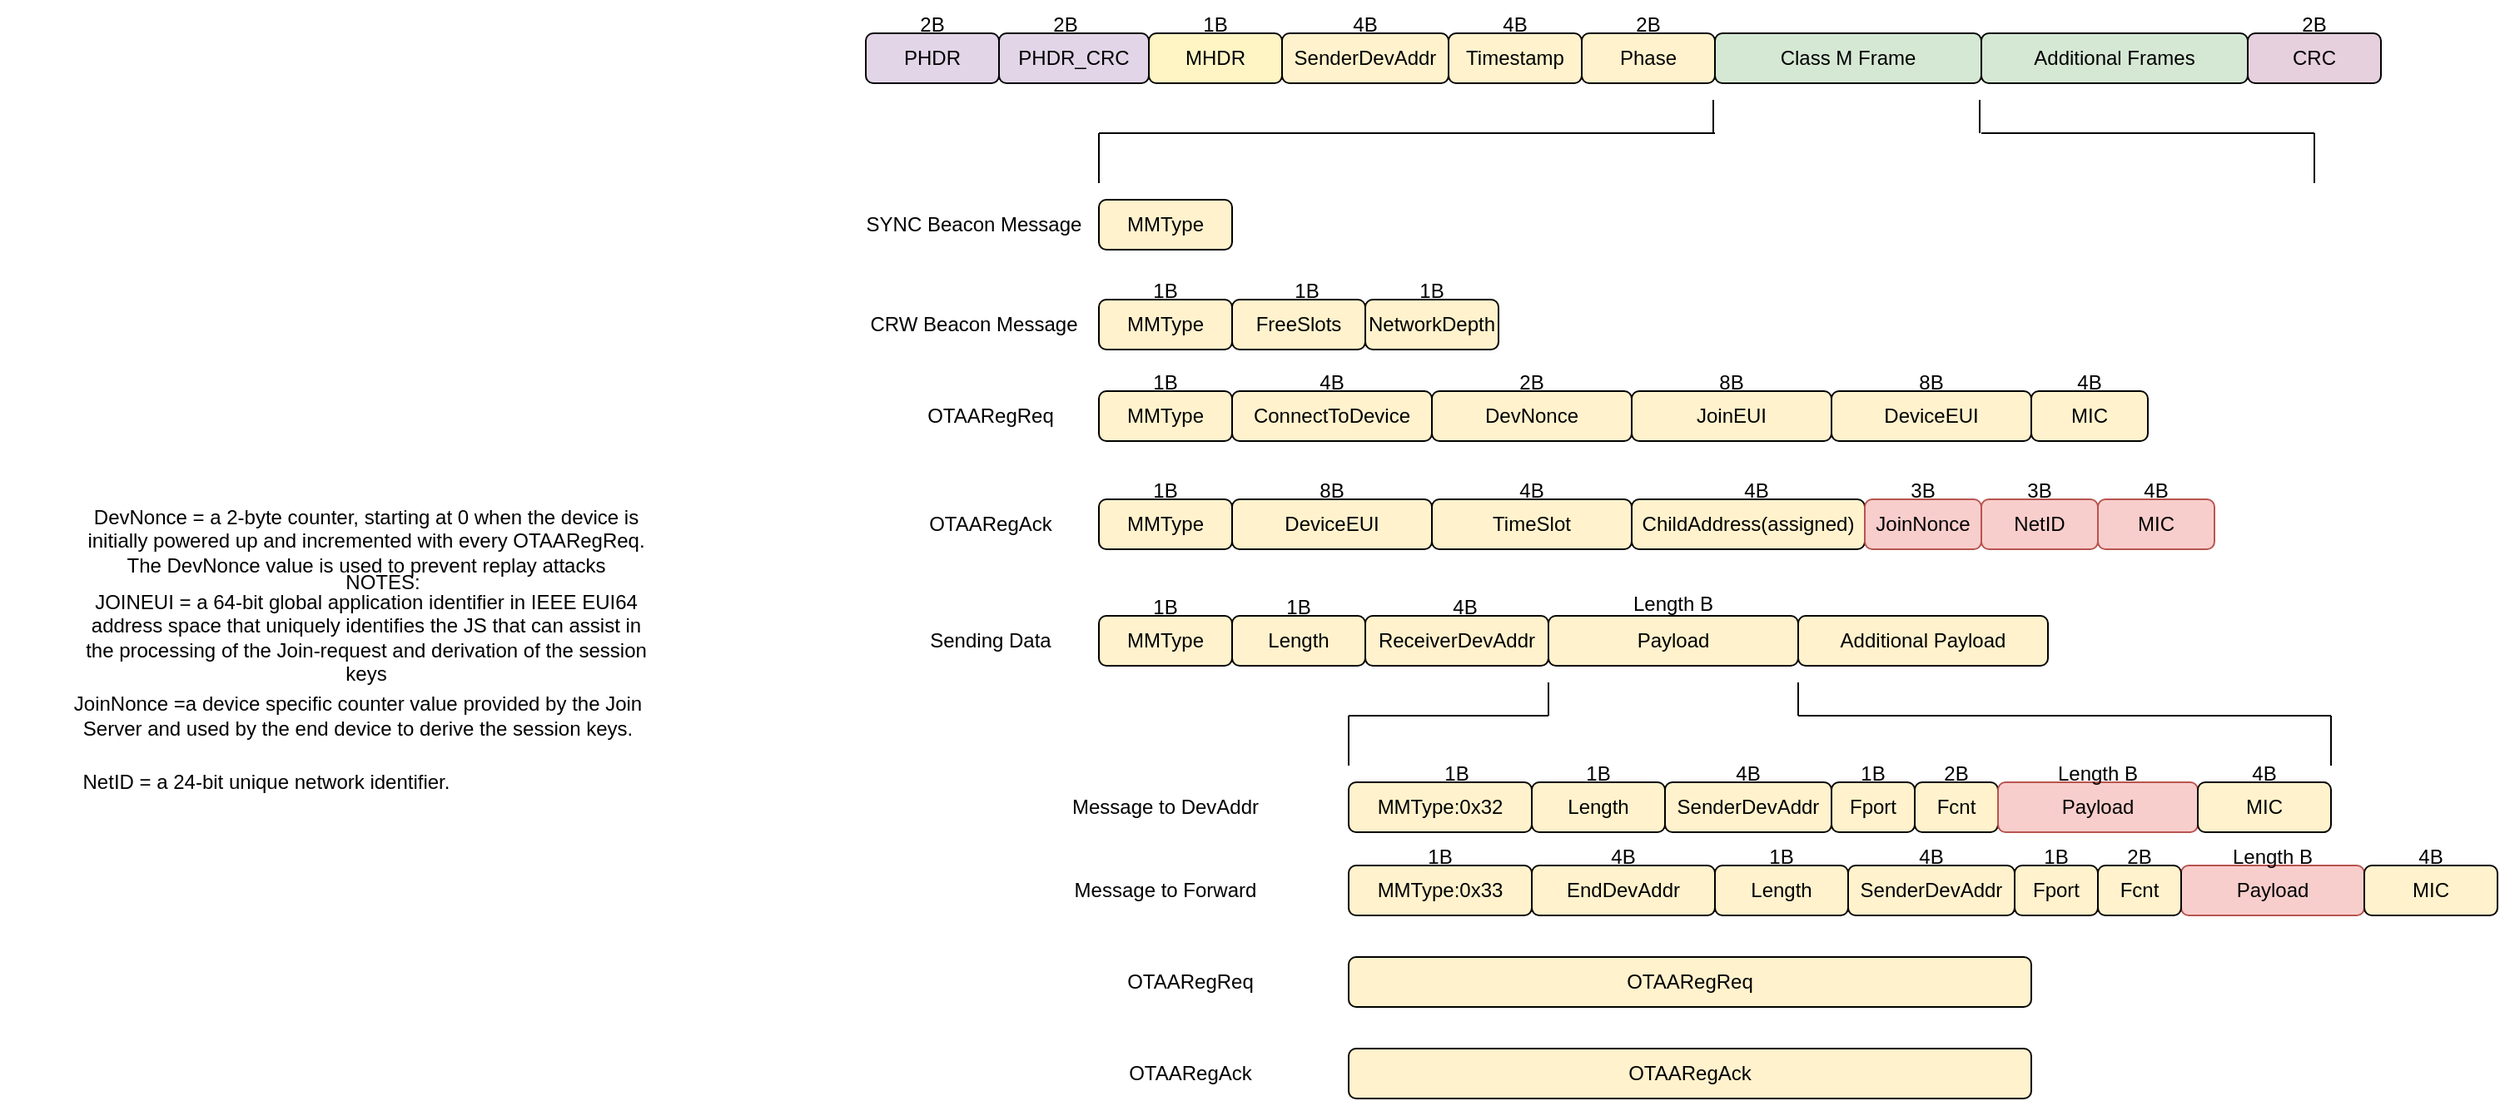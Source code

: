 <mxfile version="22.1.5" type="device">
  <diagram name="Page-1" id="8HLdOCyaWLrYiSinGWwf">
    <mxGraphModel dx="2924" dy="1115" grid="1" gridSize="10" guides="1" tooltips="1" connect="1" arrows="1" fold="1" page="1" pageScale="1" pageWidth="850" pageHeight="1100" math="0" shadow="0">
      <root>
        <mxCell id="0" />
        <mxCell id="1" parent="0" />
        <mxCell id="Ay4HqfyImZraXbyHx8aG-1" value="PHDR" style="rounded=1;whiteSpace=wrap;html=1;fillColor=#e1d5e7;strokeColor=#000000;" parent="1" vertex="1">
          <mxGeometry x="10" y="380" width="80" height="30" as="geometry" />
        </mxCell>
        <mxCell id="Ay4HqfyImZraXbyHx8aG-2" value="PHDR_CRC" style="rounded=1;whiteSpace=wrap;html=1;fillColor=#e1d5e7;strokeColor=#000000;" parent="1" vertex="1">
          <mxGeometry x="90" y="380" width="90" height="30" as="geometry" />
        </mxCell>
        <mxCell id="Ay4HqfyImZraXbyHx8aG-3" value="MHDR" style="rounded=1;whiteSpace=wrap;html=1;fillColor=#FFF4C3;strokeColor=#000000;" parent="1" vertex="1">
          <mxGeometry x="180" y="380" width="80" height="30" as="geometry" />
        </mxCell>
        <mxCell id="Ay4HqfyImZraXbyHx8aG-4" value="SenderDevAddr" style="rounded=1;whiteSpace=wrap;html=1;fillColor=#fff2cc;strokeColor=#000000;" parent="1" vertex="1">
          <mxGeometry x="260" y="380" width="100" height="30" as="geometry" />
        </mxCell>
        <mxCell id="Ay4HqfyImZraXbyHx8aG-5" value="Timestamp" style="rounded=1;whiteSpace=wrap;html=1;fillColor=#fff2cc;strokeColor=#000000;" parent="1" vertex="1">
          <mxGeometry x="360" y="380" width="80" height="30" as="geometry" />
        </mxCell>
        <mxCell id="Ay4HqfyImZraXbyHx8aG-6" value="Phase" style="rounded=1;whiteSpace=wrap;html=1;fillColor=#fff2cc;strokeColor=#000000;" parent="1" vertex="1">
          <mxGeometry x="440" y="380" width="80" height="30" as="geometry" />
        </mxCell>
        <mxCell id="Ay4HqfyImZraXbyHx8aG-7" value="Class M Frame" style="rounded=1;whiteSpace=wrap;html=1;fillColor=#d5e8d4;strokeColor=#000000;" parent="1" vertex="1">
          <mxGeometry x="520" y="380" width="160" height="30" as="geometry" />
        </mxCell>
        <mxCell id="Ay4HqfyImZraXbyHx8aG-8" value="Additional Frames" style="rounded=1;whiteSpace=wrap;html=1;fillColor=#d5e8d4;strokeColor=#000000;" parent="1" vertex="1">
          <mxGeometry x="680" y="380" width="160" height="30" as="geometry" />
        </mxCell>
        <mxCell id="Ay4HqfyImZraXbyHx8aG-9" value="CRC" style="rounded=1;whiteSpace=wrap;html=1;fillColor=#E6D0DE;strokeColor=#000000;" parent="1" vertex="1">
          <mxGeometry x="840" y="380" width="80" height="30" as="geometry" />
        </mxCell>
        <mxCell id="Ay4HqfyImZraXbyHx8aG-10" value="" style="endArrow=none;html=1;rounded=0;" parent="1" edge="1">
          <mxGeometry width="50" height="50" relative="1" as="geometry">
            <mxPoint x="519" y="440" as="sourcePoint" />
            <mxPoint x="519" y="420" as="targetPoint" />
          </mxGeometry>
        </mxCell>
        <mxCell id="Ay4HqfyImZraXbyHx8aG-11" value="" style="endArrow=none;html=1;rounded=0;" parent="1" edge="1">
          <mxGeometry width="50" height="50" relative="1" as="geometry">
            <mxPoint x="679" y="440" as="sourcePoint" />
            <mxPoint x="679" y="420" as="targetPoint" />
          </mxGeometry>
        </mxCell>
        <mxCell id="Ay4HqfyImZraXbyHx8aG-12" value="" style="endArrow=none;html=1;rounded=0;" parent="1" edge="1">
          <mxGeometry width="50" height="50" relative="1" as="geometry">
            <mxPoint x="150" y="440" as="sourcePoint" />
            <mxPoint x="520" y="440" as="targetPoint" />
          </mxGeometry>
        </mxCell>
        <mxCell id="Ay4HqfyImZraXbyHx8aG-13" value="" style="endArrow=none;html=1;rounded=0;" parent="1" edge="1">
          <mxGeometry width="50" height="50" relative="1" as="geometry">
            <mxPoint x="680" y="440" as="sourcePoint" />
            <mxPoint x="880" y="440" as="targetPoint" />
          </mxGeometry>
        </mxCell>
        <mxCell id="Ay4HqfyImZraXbyHx8aG-14" value="" style="endArrow=none;html=1;rounded=0;" parent="1" edge="1">
          <mxGeometry width="50" height="50" relative="1" as="geometry">
            <mxPoint x="150" y="440" as="sourcePoint" />
            <mxPoint x="150" y="470" as="targetPoint" />
          </mxGeometry>
        </mxCell>
        <mxCell id="Ay4HqfyImZraXbyHx8aG-15" value="" style="endArrow=none;html=1;rounded=0;" parent="1" edge="1">
          <mxGeometry width="50" height="50" relative="1" as="geometry">
            <mxPoint x="880" y="470" as="sourcePoint" />
            <mxPoint x="880" y="440" as="targetPoint" />
          </mxGeometry>
        </mxCell>
        <mxCell id="Ay4HqfyImZraXbyHx8aG-16" value="MMType" style="rounded=1;whiteSpace=wrap;html=1;fillColor=#fff2cc;strokeColor=#000000;" parent="1" vertex="1">
          <mxGeometry x="150" y="540" width="80" height="30" as="geometry" />
        </mxCell>
        <mxCell id="Ay4HqfyImZraXbyHx8aG-18" value="2B" style="text;html=1;strokeColor=none;fillColor=none;align=center;verticalAlign=middle;whiteSpace=wrap;rounded=0;" parent="1" vertex="1">
          <mxGeometry x="20" y="360" width="60" height="30" as="geometry" />
        </mxCell>
        <mxCell id="Ay4HqfyImZraXbyHx8aG-19" value="2B" style="text;html=1;strokeColor=none;fillColor=none;align=center;verticalAlign=middle;whiteSpace=wrap;rounded=0;" parent="1" vertex="1">
          <mxGeometry x="100" y="360" width="60" height="30" as="geometry" />
        </mxCell>
        <mxCell id="Ay4HqfyImZraXbyHx8aG-20" value="2B" style="text;html=1;strokeColor=none;fillColor=none;align=center;verticalAlign=middle;whiteSpace=wrap;rounded=0;" parent="1" vertex="1">
          <mxGeometry x="450" y="360" width="60" height="30" as="geometry" />
        </mxCell>
        <mxCell id="Ay4HqfyImZraXbyHx8aG-21" value="2B" style="text;html=1;strokeColor=none;fillColor=none;align=center;verticalAlign=middle;whiteSpace=wrap;rounded=0;" parent="1" vertex="1">
          <mxGeometry x="850" y="360" width="60" height="30" as="geometry" />
        </mxCell>
        <mxCell id="Ay4HqfyImZraXbyHx8aG-22" value="1B" style="text;html=1;strokeColor=none;fillColor=none;align=center;verticalAlign=middle;whiteSpace=wrap;rounded=0;" parent="1" vertex="1">
          <mxGeometry x="190" y="360" width="60" height="30" as="geometry" />
        </mxCell>
        <mxCell id="Ay4HqfyImZraXbyHx8aG-25" value="4B" style="text;html=1;strokeColor=none;fillColor=none;align=center;verticalAlign=middle;whiteSpace=wrap;rounded=0;" parent="1" vertex="1">
          <mxGeometry x="280" y="360" width="60" height="30" as="geometry" />
        </mxCell>
        <mxCell id="Ay4HqfyImZraXbyHx8aG-26" value="4B" style="text;html=1;strokeColor=none;fillColor=none;align=center;verticalAlign=middle;whiteSpace=wrap;rounded=0;" parent="1" vertex="1">
          <mxGeometry x="370" y="360" width="60" height="30" as="geometry" />
        </mxCell>
        <mxCell id="Ay4HqfyImZraXbyHx8aG-27" value="1B" style="text;html=1;strokeColor=none;fillColor=none;align=center;verticalAlign=middle;whiteSpace=wrap;rounded=0;" parent="1" vertex="1">
          <mxGeometry x="160" y="520" width="60" height="30" as="geometry" />
        </mxCell>
        <mxCell id="Ay4HqfyImZraXbyHx8aG-28" value="1B" style="text;html=1;strokeColor=none;fillColor=none;align=center;verticalAlign=middle;whiteSpace=wrap;rounded=0;" parent="1" vertex="1">
          <mxGeometry x="245" y="520" width="60" height="30" as="geometry" />
        </mxCell>
        <mxCell id="Ay4HqfyImZraXbyHx8aG-29" value="&lt;p style=&quot;line-height: 120%;&quot;&gt;&lt;/p&gt;&lt;div style=&quot;line-height: 110%;&quot; align=&quot;center&quot;&gt;CRW Beacon Message&lt;br&gt;&lt;/div&gt;&lt;p&gt;&lt;/p&gt;" style="text;html=1;strokeColor=none;fillColor=none;align=center;verticalAlign=middle;whiteSpace=wrap;rounded=0;" parent="1" vertex="1">
          <mxGeometry x="-40" y="555" width="230" as="geometry" />
        </mxCell>
        <mxCell id="Ay4HqfyImZraXbyHx8aG-30" value="MMType" style="rounded=1;whiteSpace=wrap;html=1;fillColor=#fff2cc;strokeColor=#000000;" parent="1" vertex="1">
          <mxGeometry x="150" y="595" width="80" height="30" as="geometry" />
        </mxCell>
        <mxCell id="Ay4HqfyImZraXbyHx8aG-31" value="ConnectToDevice" style="rounded=1;whiteSpace=wrap;html=1;fillColor=#fff2cc;strokeColor=#000000;" parent="1" vertex="1">
          <mxGeometry x="230" y="595" width="120" height="30" as="geometry" />
        </mxCell>
        <mxCell id="Ay4HqfyImZraXbyHx8aG-32" value="OTAARegReq" style="text;html=1;strokeColor=none;fillColor=none;align=center;verticalAlign=middle;whiteSpace=wrap;rounded=0;" parent="1" vertex="1">
          <mxGeometry x="-110" y="610" width="390" as="geometry" />
        </mxCell>
        <mxCell id="Ay4HqfyImZraXbyHx8aG-33" value="DevNonce" style="rounded=1;whiteSpace=wrap;html=1;fillColor=#fff2cc;strokeColor=#000000;" parent="1" vertex="1">
          <mxGeometry x="350" y="595" width="120" height="30" as="geometry" />
        </mxCell>
        <mxCell id="Ay4HqfyImZraXbyHx8aG-34" value="JoinEUI" style="rounded=1;whiteSpace=wrap;html=1;fillColor=#fff2cc;strokeColor=#000000;" parent="1" vertex="1">
          <mxGeometry x="470" y="595" width="120" height="30" as="geometry" />
        </mxCell>
        <mxCell id="Ay4HqfyImZraXbyHx8aG-35" value="DeviceEUI" style="rounded=1;whiteSpace=wrap;html=1;fillColor=#fff2cc;strokeColor=#000000;" parent="1" vertex="1">
          <mxGeometry x="590" y="595" width="120" height="30" as="geometry" />
        </mxCell>
        <mxCell id="Ay4HqfyImZraXbyHx8aG-36" value="MMType" style="rounded=1;whiteSpace=wrap;html=1;fillColor=#fff2cc;strokeColor=#000000;" parent="1" vertex="1">
          <mxGeometry x="150" y="660" width="80" height="30" as="geometry" />
        </mxCell>
        <mxCell id="Ay4HqfyImZraXbyHx8aG-37" value="DeviceEUI" style="rounded=1;whiteSpace=wrap;html=1;fillColor=#fff2cc;strokeColor=#000000;" parent="1" vertex="1">
          <mxGeometry x="230" y="660" width="120" height="30" as="geometry" />
        </mxCell>
        <mxCell id="Ay4HqfyImZraXbyHx8aG-38" value="TimeSlot" style="rounded=1;whiteSpace=wrap;html=1;fillColor=#fff2cc;strokeColor=#000000;" parent="1" vertex="1">
          <mxGeometry x="350" y="660" width="120" height="30" as="geometry" />
        </mxCell>
        <mxCell id="Ay4HqfyImZraXbyHx8aG-39" value="ChildAddress(assigned)" style="rounded=1;whiteSpace=wrap;html=1;fillColor=#fff2cc;strokeColor=#000000;" parent="1" vertex="1">
          <mxGeometry x="470" y="660" width="140" height="30" as="geometry" />
        </mxCell>
        <mxCell id="Ay4HqfyImZraXbyHx8aG-40" value="JoinNonce" style="rounded=1;whiteSpace=wrap;html=1;fillColor=#f8cecc;strokeColor=#b85450;" parent="1" vertex="1">
          <mxGeometry x="610" y="660" width="70" height="30" as="geometry" />
        </mxCell>
        <mxCell id="Ay4HqfyImZraXbyHx8aG-41" value="OTAARegAck" style="text;html=1;strokeColor=none;fillColor=none;align=center;verticalAlign=middle;whiteSpace=wrap;rounded=0;" parent="1" vertex="1">
          <mxGeometry x="-110" y="675" width="390" as="geometry" />
        </mxCell>
        <mxCell id="Ay4HqfyImZraXbyHx8aG-43" value="NetID" style="rounded=1;whiteSpace=wrap;html=1;fillColor=#f8cecc;strokeColor=#b85450;" parent="1" vertex="1">
          <mxGeometry x="680" y="660" width="70" height="30" as="geometry" />
        </mxCell>
        <mxCell id="Ay4HqfyImZraXbyHx8aG-44" value="MIC" style="rounded=1;whiteSpace=wrap;html=1;fillColor=#f8cecc;strokeColor=#b85450;" parent="1" vertex="1">
          <mxGeometry x="750" y="660" width="70" height="30" as="geometry" />
        </mxCell>
        <mxCell id="Ay4HqfyImZraXbyHx8aG-45" value="MMType" style="rounded=1;whiteSpace=wrap;html=1;fillColor=#fff2cc;strokeColor=#000000;" parent="1" vertex="1">
          <mxGeometry x="150" y="730" width="80" height="30" as="geometry" />
        </mxCell>
        <mxCell id="Ay4HqfyImZraXbyHx8aG-46" value="Length" style="rounded=1;whiteSpace=wrap;html=1;fillColor=#fff2cc;strokeColor=#000000;" parent="1" vertex="1">
          <mxGeometry x="230" y="730" width="80" height="30" as="geometry" />
        </mxCell>
        <mxCell id="Ay4HqfyImZraXbyHx8aG-47" value="ReceiverDevAddr" style="rounded=1;whiteSpace=wrap;html=1;fillColor=#fff2cc;strokeColor=#000000;" parent="1" vertex="1">
          <mxGeometry x="310" y="730" width="110" height="30" as="geometry" />
        </mxCell>
        <mxCell id="Ay4HqfyImZraXbyHx8aG-52" value="Sending Data" style="text;html=1;strokeColor=none;fillColor=none;align=center;verticalAlign=middle;whiteSpace=wrap;rounded=0;" parent="1" vertex="1">
          <mxGeometry x="-110" y="745" width="390" as="geometry" />
        </mxCell>
        <mxCell id="Ay4HqfyImZraXbyHx8aG-54" value="Fport" style="rounded=1;whiteSpace=wrap;html=1;fillColor=#fff2cc;strokeColor=#000000;" parent="1" vertex="1">
          <mxGeometry x="590" y="830" width="50" height="30" as="geometry" />
        </mxCell>
        <mxCell id="Ay4HqfyImZraXbyHx8aG-55" value="Fcnt" style="rounded=1;whiteSpace=wrap;html=1;fillColor=#fff2cc;strokeColor=#000000;" parent="1" vertex="1">
          <mxGeometry x="640" y="830" width="50" height="30" as="geometry" />
        </mxCell>
        <mxCell id="Ay4HqfyImZraXbyHx8aG-56" value="Payload" style="rounded=1;whiteSpace=wrap;html=1;fillColor=#fff2cc;strokeColor=#000000;" parent="1" vertex="1">
          <mxGeometry x="420" y="730" width="150" height="30" as="geometry" />
        </mxCell>
        <mxCell id="Ay4HqfyImZraXbyHx8aG-57" value="" style="endArrow=none;html=1;rounded=0;" parent="1" edge="1">
          <mxGeometry width="50" height="50" relative="1" as="geometry">
            <mxPoint x="420" y="770" as="sourcePoint" />
            <mxPoint x="420" y="790" as="targetPoint" />
          </mxGeometry>
        </mxCell>
        <mxCell id="Ay4HqfyImZraXbyHx8aG-58" value="" style="endArrow=none;html=1;rounded=0;" parent="1" edge="1">
          <mxGeometry width="50" height="50" relative="1" as="geometry">
            <mxPoint x="570" y="770" as="sourcePoint" />
            <mxPoint x="570" y="790" as="targetPoint" />
          </mxGeometry>
        </mxCell>
        <mxCell id="Ay4HqfyImZraXbyHx8aG-59" value="" style="endArrow=none;html=1;rounded=0;" parent="1" edge="1">
          <mxGeometry width="50" height="50" relative="1" as="geometry">
            <mxPoint x="300" y="790" as="sourcePoint" />
            <mxPoint x="420" y="790" as="targetPoint" />
          </mxGeometry>
        </mxCell>
        <mxCell id="Ay4HqfyImZraXbyHx8aG-60" value="" style="endArrow=none;html=1;rounded=0;" parent="1" edge="1">
          <mxGeometry width="50" height="50" relative="1" as="geometry">
            <mxPoint x="570" y="790" as="sourcePoint" />
            <mxPoint x="890" y="790" as="targetPoint" />
          </mxGeometry>
        </mxCell>
        <mxCell id="Ay4HqfyImZraXbyHx8aG-61" value="" style="endArrow=none;html=1;rounded=0;" parent="1" edge="1">
          <mxGeometry width="50" height="50" relative="1" as="geometry">
            <mxPoint x="890" y="820" as="sourcePoint" />
            <mxPoint x="890" y="790" as="targetPoint" />
          </mxGeometry>
        </mxCell>
        <mxCell id="Ay4HqfyImZraXbyHx8aG-62" value="" style="endArrow=none;html=1;rounded=0;" parent="1" edge="1">
          <mxGeometry width="50" height="50" relative="1" as="geometry">
            <mxPoint x="300" y="790" as="sourcePoint" />
            <mxPoint x="300" y="820" as="targetPoint" />
          </mxGeometry>
        </mxCell>
        <mxCell id="Ay4HqfyImZraXbyHx8aG-63" value="MMType:0x32" style="rounded=1;whiteSpace=wrap;html=1;fillColor=#fff2cc;strokeColor=#000000;" parent="1" vertex="1">
          <mxGeometry x="300" y="830" width="110" height="30" as="geometry" />
        </mxCell>
        <mxCell id="Ay4HqfyImZraXbyHx8aG-65" value="MMType:0x33" style="rounded=1;whiteSpace=wrap;html=1;fillColor=#fff2cc;strokeColor=#000000;" parent="1" vertex="1">
          <mxGeometry x="300" y="880" width="110" height="30" as="geometry" />
        </mxCell>
        <mxCell id="Ay4HqfyImZraXbyHx8aG-67" value="EndDevAddr" style="rounded=1;whiteSpace=wrap;html=1;fillColor=#fff2cc;strokeColor=#000000;" parent="1" vertex="1">
          <mxGeometry x="410" y="880" width="110" height="30" as="geometry" />
        </mxCell>
        <mxCell id="Ay4HqfyImZraXbyHx8aG-69" value="Message to DevAddr" style="text;html=1;strokeColor=none;fillColor=none;align=center;verticalAlign=middle;whiteSpace=wrap;rounded=0;" parent="1" vertex="1">
          <mxGeometry x="-5" y="845" width="390" as="geometry" />
        </mxCell>
        <mxCell id="Ay4HqfyImZraXbyHx8aG-70" value="Message to Forward" style="text;html=1;strokeColor=none;fillColor=none;align=center;verticalAlign=middle;whiteSpace=wrap;rounded=0;" parent="1" vertex="1">
          <mxGeometry x="-5" y="895" width="390" as="geometry" />
        </mxCell>
        <mxCell id="Ay4HqfyImZraXbyHx8aG-71" value="OTAARegReq" style="rounded=1;whiteSpace=wrap;html=1;fillColor=#fff2cc;strokeColor=#000000;" parent="1" vertex="1">
          <mxGeometry x="300" y="935" width="410" height="30" as="geometry" />
        </mxCell>
        <mxCell id="Ay4HqfyImZraXbyHx8aG-72" value="OTAARegAck" style="rounded=1;whiteSpace=wrap;html=1;fillColor=#fff2cc;strokeColor=#000000;" parent="1" vertex="1">
          <mxGeometry x="300" y="990" width="410" height="30" as="geometry" />
        </mxCell>
        <mxCell id="Ay4HqfyImZraXbyHx8aG-73" value="OTAARegReq" style="text;html=1;strokeColor=none;fillColor=none;align=center;verticalAlign=middle;whiteSpace=wrap;rounded=0;" parent="1" vertex="1">
          <mxGeometry x="10" y="950" width="390" as="geometry" />
        </mxCell>
        <mxCell id="Ay4HqfyImZraXbyHx8aG-74" value="OTAARegAck" style="text;html=1;strokeColor=none;fillColor=none;align=center;verticalAlign=middle;whiteSpace=wrap;rounded=0;" parent="1" vertex="1">
          <mxGeometry x="10" y="1005" width="390" as="geometry" />
        </mxCell>
        <mxCell id="Ay4HqfyImZraXbyHx8aG-75" value="Length" style="rounded=1;whiteSpace=wrap;html=1;fillColor=#fff2cc;strokeColor=#000000;" parent="1" vertex="1">
          <mxGeometry x="520" y="880" width="80" height="30" as="geometry" />
        </mxCell>
        <mxCell id="Ay4HqfyImZraXbyHx8aG-76" value="SenderDevAddr" style="rounded=1;whiteSpace=wrap;html=1;fillColor=#fff2cc;strokeColor=#000000;" parent="1" vertex="1">
          <mxGeometry x="600" y="880" width="100" height="30" as="geometry" />
        </mxCell>
        <mxCell id="Ay4HqfyImZraXbyHx8aG-77" value="Payload" style="rounded=1;whiteSpace=wrap;html=1;fillColor=#f8cecc;strokeColor=#b85450;" parent="1" vertex="1">
          <mxGeometry x="800" y="880" width="110" height="30" as="geometry" />
        </mxCell>
        <mxCell id="Ay4HqfyImZraXbyHx8aG-78" value="MIC" style="rounded=1;whiteSpace=wrap;html=1;fillColor=#fff2cc;strokeColor=#000000;" parent="1" vertex="1">
          <mxGeometry x="910" y="880" width="80" height="30" as="geometry" />
        </mxCell>
        <mxCell id="Ay4HqfyImZraXbyHx8aG-79" value="Length" style="rounded=1;whiteSpace=wrap;html=1;fillColor=#fff2cc;strokeColor=#000000;" parent="1" vertex="1">
          <mxGeometry x="410" y="830" width="80" height="30" as="geometry" />
        </mxCell>
        <mxCell id="Ay4HqfyImZraXbyHx8aG-80" value="SenderDevAddr" style="rounded=1;whiteSpace=wrap;html=1;fillColor=#fff2cc;strokeColor=#000000;" parent="1" vertex="1">
          <mxGeometry x="490" y="830" width="100" height="30" as="geometry" />
        </mxCell>
        <mxCell id="Ay4HqfyImZraXbyHx8aG-81" value="Payload" style="rounded=1;whiteSpace=wrap;html=1;fillColor=#f8cecc;strokeColor=#b85450;" parent="1" vertex="1">
          <mxGeometry x="690" y="830" width="120" height="30" as="geometry" />
        </mxCell>
        <mxCell id="Ay4HqfyImZraXbyHx8aG-82" value="MIC" style="rounded=1;whiteSpace=wrap;html=1;fillColor=#fff2cc;strokeColor=#000000;" parent="1" vertex="1">
          <mxGeometry x="810" y="830" width="80" height="30" as="geometry" />
        </mxCell>
        <mxCell id="Ay4HqfyImZraXbyHx8aG-83" value="1B" style="text;html=1;strokeColor=none;fillColor=none;align=center;verticalAlign=middle;whiteSpace=wrap;rounded=0;" parent="1" vertex="1">
          <mxGeometry x="160" y="580" width="60" height="20" as="geometry" />
        </mxCell>
        <mxCell id="Ay4HqfyImZraXbyHx8aG-84" value="1B" style="text;html=1;strokeColor=none;fillColor=none;align=center;verticalAlign=middle;whiteSpace=wrap;rounded=0;" parent="1" vertex="1">
          <mxGeometry x="160" y="640" width="60" height="30" as="geometry" />
        </mxCell>
        <mxCell id="Ay4HqfyImZraXbyHx8aG-85" value="1B" style="text;html=1;strokeColor=none;fillColor=none;align=center;verticalAlign=middle;whiteSpace=wrap;rounded=0;" parent="1" vertex="1">
          <mxGeometry x="160" y="710" width="60" height="30" as="geometry" />
        </mxCell>
        <mxCell id="Ay4HqfyImZraXbyHx8aG-86" value="1B" style="text;html=1;strokeColor=none;fillColor=none;align=center;verticalAlign=middle;whiteSpace=wrap;rounded=0;" parent="1" vertex="1">
          <mxGeometry x="335" y="810" width="60" height="30" as="geometry" />
        </mxCell>
        <mxCell id="Ay4HqfyImZraXbyHx8aG-87" value="1B" style="text;html=1;strokeColor=none;fillColor=none;align=center;verticalAlign=middle;whiteSpace=wrap;rounded=0;" parent="1" vertex="1">
          <mxGeometry x="325" y="860" width="60" height="30" as="geometry" />
        </mxCell>
        <mxCell id="Ay4HqfyImZraXbyHx8aG-88" value="1B" style="text;html=1;strokeColor=none;fillColor=none;align=center;verticalAlign=middle;whiteSpace=wrap;rounded=0;" parent="1" vertex="1">
          <mxGeometry x="530" y="860" width="60" height="30" as="geometry" />
        </mxCell>
        <mxCell id="Ay4HqfyImZraXbyHx8aG-89" value="1B" style="text;html=1;strokeColor=none;fillColor=none;align=center;verticalAlign=middle;whiteSpace=wrap;rounded=0;" parent="1" vertex="1">
          <mxGeometry x="420" y="810" width="60" height="30" as="geometry" />
        </mxCell>
        <mxCell id="Ay4HqfyImZraXbyHx8aG-90" value="1B" style="text;html=1;strokeColor=none;fillColor=none;align=center;verticalAlign=middle;whiteSpace=wrap;rounded=0;" parent="1" vertex="1">
          <mxGeometry x="240" y="710" width="60" height="30" as="geometry" />
        </mxCell>
        <mxCell id="Ay4HqfyImZraXbyHx8aG-91" value="1B" style="text;html=1;strokeColor=none;fillColor=none;align=center;verticalAlign=middle;whiteSpace=wrap;rounded=0;" parent="1" vertex="1">
          <mxGeometry x="585" y="810" width="60" height="30" as="geometry" />
        </mxCell>
        <mxCell id="Ay4HqfyImZraXbyHx8aG-94" value="Length B" style="text;html=1;strokeColor=none;fillColor=none;align=center;verticalAlign=middle;whiteSpace=wrap;rounded=0;" parent="1" vertex="1">
          <mxGeometry x="465" y="707.5" width="60" height="30" as="geometry" />
        </mxCell>
        <mxCell id="Ay4HqfyImZraXbyHx8aG-95" value="4B" style="text;html=1;strokeColor=none;fillColor=none;align=center;verticalAlign=middle;whiteSpace=wrap;rounded=0;" parent="1" vertex="1">
          <mxGeometry x="340" y="710" width="60" height="30" as="geometry" />
        </mxCell>
        <mxCell id="Ay4HqfyImZraXbyHx8aG-96" value="4B" style="text;html=1;strokeColor=none;fillColor=none;align=center;verticalAlign=middle;whiteSpace=wrap;rounded=0;" parent="1" vertex="1">
          <mxGeometry x="435" y="860" width="60" height="30" as="geometry" />
        </mxCell>
        <mxCell id="Ay4HqfyImZraXbyHx8aG-97" value="4B" style="text;html=1;strokeColor=none;fillColor=none;align=center;verticalAlign=middle;whiteSpace=wrap;rounded=0;" parent="1" vertex="1">
          <mxGeometry x="620" y="860" width="60" height="30" as="geometry" />
        </mxCell>
        <mxCell id="Ay4HqfyImZraXbyHx8aG-98" value="4B" style="text;html=1;strokeColor=none;fillColor=none;align=center;verticalAlign=middle;whiteSpace=wrap;rounded=0;" parent="1" vertex="1">
          <mxGeometry x="510" y="810" width="60" height="30" as="geometry" />
        </mxCell>
        <mxCell id="Ay4HqfyImZraXbyHx8aG-99" value="4B" style="text;html=1;strokeColor=none;fillColor=none;align=center;verticalAlign=middle;whiteSpace=wrap;rounded=0;" parent="1" vertex="1">
          <mxGeometry x="820" y="810" width="60" height="30" as="geometry" />
        </mxCell>
        <mxCell id="Ay4HqfyImZraXbyHx8aG-100" value="4B" style="text;html=1;strokeColor=none;fillColor=none;align=center;verticalAlign=middle;whiteSpace=wrap;rounded=0;" parent="1" vertex="1">
          <mxGeometry x="920" y="860" width="60" height="30" as="geometry" />
        </mxCell>
        <mxCell id="Ay4HqfyImZraXbyHx8aG-101" value="8B" style="text;html=1;strokeColor=none;fillColor=none;align=center;verticalAlign=middle;whiteSpace=wrap;rounded=0;" parent="1" vertex="1">
          <mxGeometry x="260" y="640" width="60" height="30" as="geometry" />
        </mxCell>
        <mxCell id="Ay4HqfyImZraXbyHx8aG-102" value="4B" style="text;html=1;strokeColor=none;fillColor=none;align=center;verticalAlign=middle;whiteSpace=wrap;rounded=0;" parent="1" vertex="1">
          <mxGeometry x="380" y="640" width="60" height="30" as="geometry" />
        </mxCell>
        <mxCell id="Ay4HqfyImZraXbyHx8aG-103" value="4B" style="text;html=1;strokeColor=none;fillColor=none;align=center;verticalAlign=middle;whiteSpace=wrap;rounded=0;" parent="1" vertex="1">
          <mxGeometry x="515" y="640" width="60" height="30" as="geometry" />
        </mxCell>
        <mxCell id="Ay4HqfyImZraXbyHx8aG-104" value="3B" style="text;html=1;strokeColor=none;fillColor=none;align=center;verticalAlign=middle;whiteSpace=wrap;rounded=0;" parent="1" vertex="1">
          <mxGeometry x="615" y="640" width="60" height="30" as="geometry" />
        </mxCell>
        <mxCell id="Ay4HqfyImZraXbyHx8aG-105" value="3B" style="text;html=1;strokeColor=none;fillColor=none;align=center;verticalAlign=middle;whiteSpace=wrap;rounded=0;" parent="1" vertex="1">
          <mxGeometry x="685" y="640" width="60" height="30" as="geometry" />
        </mxCell>
        <mxCell id="Ay4HqfyImZraXbyHx8aG-106" value="4B" style="text;html=1;strokeColor=none;fillColor=none;align=center;verticalAlign=middle;whiteSpace=wrap;rounded=0;" parent="1" vertex="1">
          <mxGeometry x="755" y="640" width="60" height="30" as="geometry" />
        </mxCell>
        <mxCell id="Ay4HqfyImZraXbyHx8aG-107" value="2B" style="text;html=1;strokeColor=none;fillColor=none;align=center;verticalAlign=middle;whiteSpace=wrap;rounded=0;" parent="1" vertex="1">
          <mxGeometry x="380" y="575" width="60" height="30" as="geometry" />
        </mxCell>
        <mxCell id="Ay4HqfyImZraXbyHx8aG-108" value="4B" style="text;html=1;strokeColor=none;fillColor=none;align=center;verticalAlign=middle;whiteSpace=wrap;rounded=0;" parent="1" vertex="1">
          <mxGeometry x="260" y="575" width="60" height="30" as="geometry" />
        </mxCell>
        <mxCell id="Ay4HqfyImZraXbyHx8aG-109" value="8B" style="text;html=1;strokeColor=none;fillColor=none;align=center;verticalAlign=middle;whiteSpace=wrap;rounded=0;" parent="1" vertex="1">
          <mxGeometry x="500" y="575" width="60" height="30" as="geometry" />
        </mxCell>
        <mxCell id="Ay4HqfyImZraXbyHx8aG-110" value="8B" style="text;html=1;strokeColor=none;fillColor=none;align=center;verticalAlign=middle;whiteSpace=wrap;rounded=0;" parent="1" vertex="1">
          <mxGeometry x="620" y="575" width="60" height="30" as="geometry" />
        </mxCell>
        <mxCell id="Ay4HqfyImZraXbyHx8aG-111" value="Length B" style="text;html=1;strokeColor=none;fillColor=none;align=center;verticalAlign=middle;whiteSpace=wrap;rounded=0;" parent="1" vertex="1">
          <mxGeometry x="720" y="810" width="60" height="30" as="geometry" />
        </mxCell>
        <mxCell id="Ay4HqfyImZraXbyHx8aG-112" value="Length B" style="text;html=1;strokeColor=none;fillColor=none;align=center;verticalAlign=middle;whiteSpace=wrap;rounded=0;" parent="1" vertex="1">
          <mxGeometry x="825" y="860" width="60" height="30" as="geometry" />
        </mxCell>
        <mxCell id="Ay4HqfyImZraXbyHx8aG-117" value="NOTES:" style="text;html=1;strokeColor=none;fillColor=none;align=center;verticalAlign=middle;whiteSpace=wrap;rounded=0;" parent="1" vertex="1">
          <mxGeometry x="-310" y="695" width="60" height="30" as="geometry" />
        </mxCell>
        <mxCell id="Ay4HqfyImZraXbyHx8aG-118" value="DevNonce = a 2-byte counter, starting at 0 when the device is initially powered up and incremented with every OTAARegReq. The DevNonce value is used to prevent replay attacks" style="text;html=1;strokeColor=none;fillColor=none;align=center;verticalAlign=middle;whiteSpace=wrap;rounded=0;" parent="1" vertex="1">
          <mxGeometry x="-460" y="677.5" width="340" height="15" as="geometry" />
        </mxCell>
        <mxCell id="Ay4HqfyImZraXbyHx8aG-120" value="JOINEUI = a 64-bit global application identifier in IEEE EUI64 address space that uniquely identifies the JS that can assist in the processing of the Join-request and derivation of the session keys" style="text;html=1;strokeColor=none;fillColor=none;align=center;verticalAlign=middle;whiteSpace=wrap;rounded=0;" parent="1" vertex="1">
          <mxGeometry x="-460" y="735" width="340" height="15" as="geometry" />
        </mxCell>
        <mxCell id="Ay4HqfyImZraXbyHx8aG-121" value="JoinNonce =a device specific counter value provided by the Join Server and used by the end device to derive the session keys." style="text;html=1;strokeColor=none;fillColor=none;align=center;verticalAlign=middle;whiteSpace=wrap;rounded=0;" parent="1" vertex="1">
          <mxGeometry x="-470" y="745" width="350" height="90" as="geometry" />
        </mxCell>
        <mxCell id="Ay4HqfyImZraXbyHx8aG-122" value="NetID = a 24-bit unique network identifier." style="text;html=1;strokeColor=none;fillColor=none;align=center;verticalAlign=middle;whiteSpace=wrap;rounded=0;" parent="1" vertex="1">
          <mxGeometry x="-510" y="810" width="320" height="40" as="geometry" />
        </mxCell>
        <mxCell id="PsKb43Itvn3fUjrFtPbW-2" value="2B" style="text;html=1;strokeColor=none;fillColor=none;align=center;verticalAlign=middle;whiteSpace=wrap;rounded=0;" parent="1" vertex="1">
          <mxGeometry x="635" y="810" width="60" height="30" as="geometry" />
        </mxCell>
        <mxCell id="PsKb43Itvn3fUjrFtPbW-4" value="Fport" style="rounded=1;whiteSpace=wrap;html=1;fillColor=#fff2cc;strokeColor=#000000;" parent="1" vertex="1">
          <mxGeometry x="700" y="880" width="50" height="30" as="geometry" />
        </mxCell>
        <mxCell id="PsKb43Itvn3fUjrFtPbW-5" value="Fcnt" style="rounded=1;whiteSpace=wrap;html=1;fillColor=#fff2cc;strokeColor=#000000;" parent="1" vertex="1">
          <mxGeometry x="750" y="880" width="50" height="30" as="geometry" />
        </mxCell>
        <mxCell id="PsKb43Itvn3fUjrFtPbW-6" value="1B" style="text;html=1;strokeColor=none;fillColor=none;align=center;verticalAlign=middle;whiteSpace=wrap;rounded=0;" parent="1" vertex="1">
          <mxGeometry x="695" y="860" width="60" height="30" as="geometry" />
        </mxCell>
        <mxCell id="PsKb43Itvn3fUjrFtPbW-7" value="&lt;div&gt;2B&lt;/div&gt;" style="text;html=1;strokeColor=none;fillColor=none;align=center;verticalAlign=middle;whiteSpace=wrap;rounded=0;" parent="1" vertex="1">
          <mxGeometry x="745" y="860" width="60" height="30" as="geometry" />
        </mxCell>
        <mxCell id="cVlGQNvJfZsdUlE4fLRG-1" value="Additional Payload" style="rounded=1;whiteSpace=wrap;html=1;fillColor=#fff2cc;strokeColor=#000000;" parent="1" vertex="1">
          <mxGeometry x="570" y="730" width="150" height="30" as="geometry" />
        </mxCell>
        <mxCell id="xEfcKZsTpQM2TnZrOMgB-1" value="FreeSlots" style="rounded=1;whiteSpace=wrap;html=1;fillColor=#fff2cc;strokeColor=#000000;" parent="1" vertex="1">
          <mxGeometry x="230" y="540" width="80" height="30" as="geometry" />
        </mxCell>
        <mxCell id="xEfcKZsTpQM2TnZrOMgB-2" value="NetworkDepth" style="rounded=1;whiteSpace=wrap;html=1;fillColor=#fff2cc;strokeColor=#000000;" parent="1" vertex="1">
          <mxGeometry x="310" y="540" width="80" height="30" as="geometry" />
        </mxCell>
        <mxCell id="xEfcKZsTpQM2TnZrOMgB-3" value="MMType" style="rounded=1;whiteSpace=wrap;html=1;fillColor=#fff2cc;strokeColor=#000000;" parent="1" vertex="1">
          <mxGeometry x="150" y="480" width="80" height="30" as="geometry" />
        </mxCell>
        <mxCell id="xEfcKZsTpQM2TnZrOMgB-4" value="SYNC Beacon Message" style="text;html=1;strokeColor=none;fillColor=none;align=center;verticalAlign=middle;whiteSpace=wrap;rounded=0;" parent="1" vertex="1">
          <mxGeometry x="-40" y="495" width="230" as="geometry" />
        </mxCell>
        <mxCell id="xEfcKZsTpQM2TnZrOMgB-5" value="1B" style="text;html=1;strokeColor=none;fillColor=none;align=center;verticalAlign=middle;whiteSpace=wrap;rounded=0;" parent="1" vertex="1">
          <mxGeometry x="320" y="520" width="60" height="30" as="geometry" />
        </mxCell>
        <mxCell id="xEfcKZsTpQM2TnZrOMgB-6" value="MIC" style="rounded=1;whiteSpace=wrap;html=1;fillColor=#fff2cc;strokeColor=#000000;" parent="1" vertex="1">
          <mxGeometry x="710" y="595" width="70" height="30" as="geometry" />
        </mxCell>
        <mxCell id="xEfcKZsTpQM2TnZrOMgB-7" value="4B" style="text;html=1;strokeColor=none;fillColor=none;align=center;verticalAlign=middle;whiteSpace=wrap;rounded=0;" parent="1" vertex="1">
          <mxGeometry x="715" y="575" width="60" height="30" as="geometry" />
        </mxCell>
      </root>
    </mxGraphModel>
  </diagram>
</mxfile>
